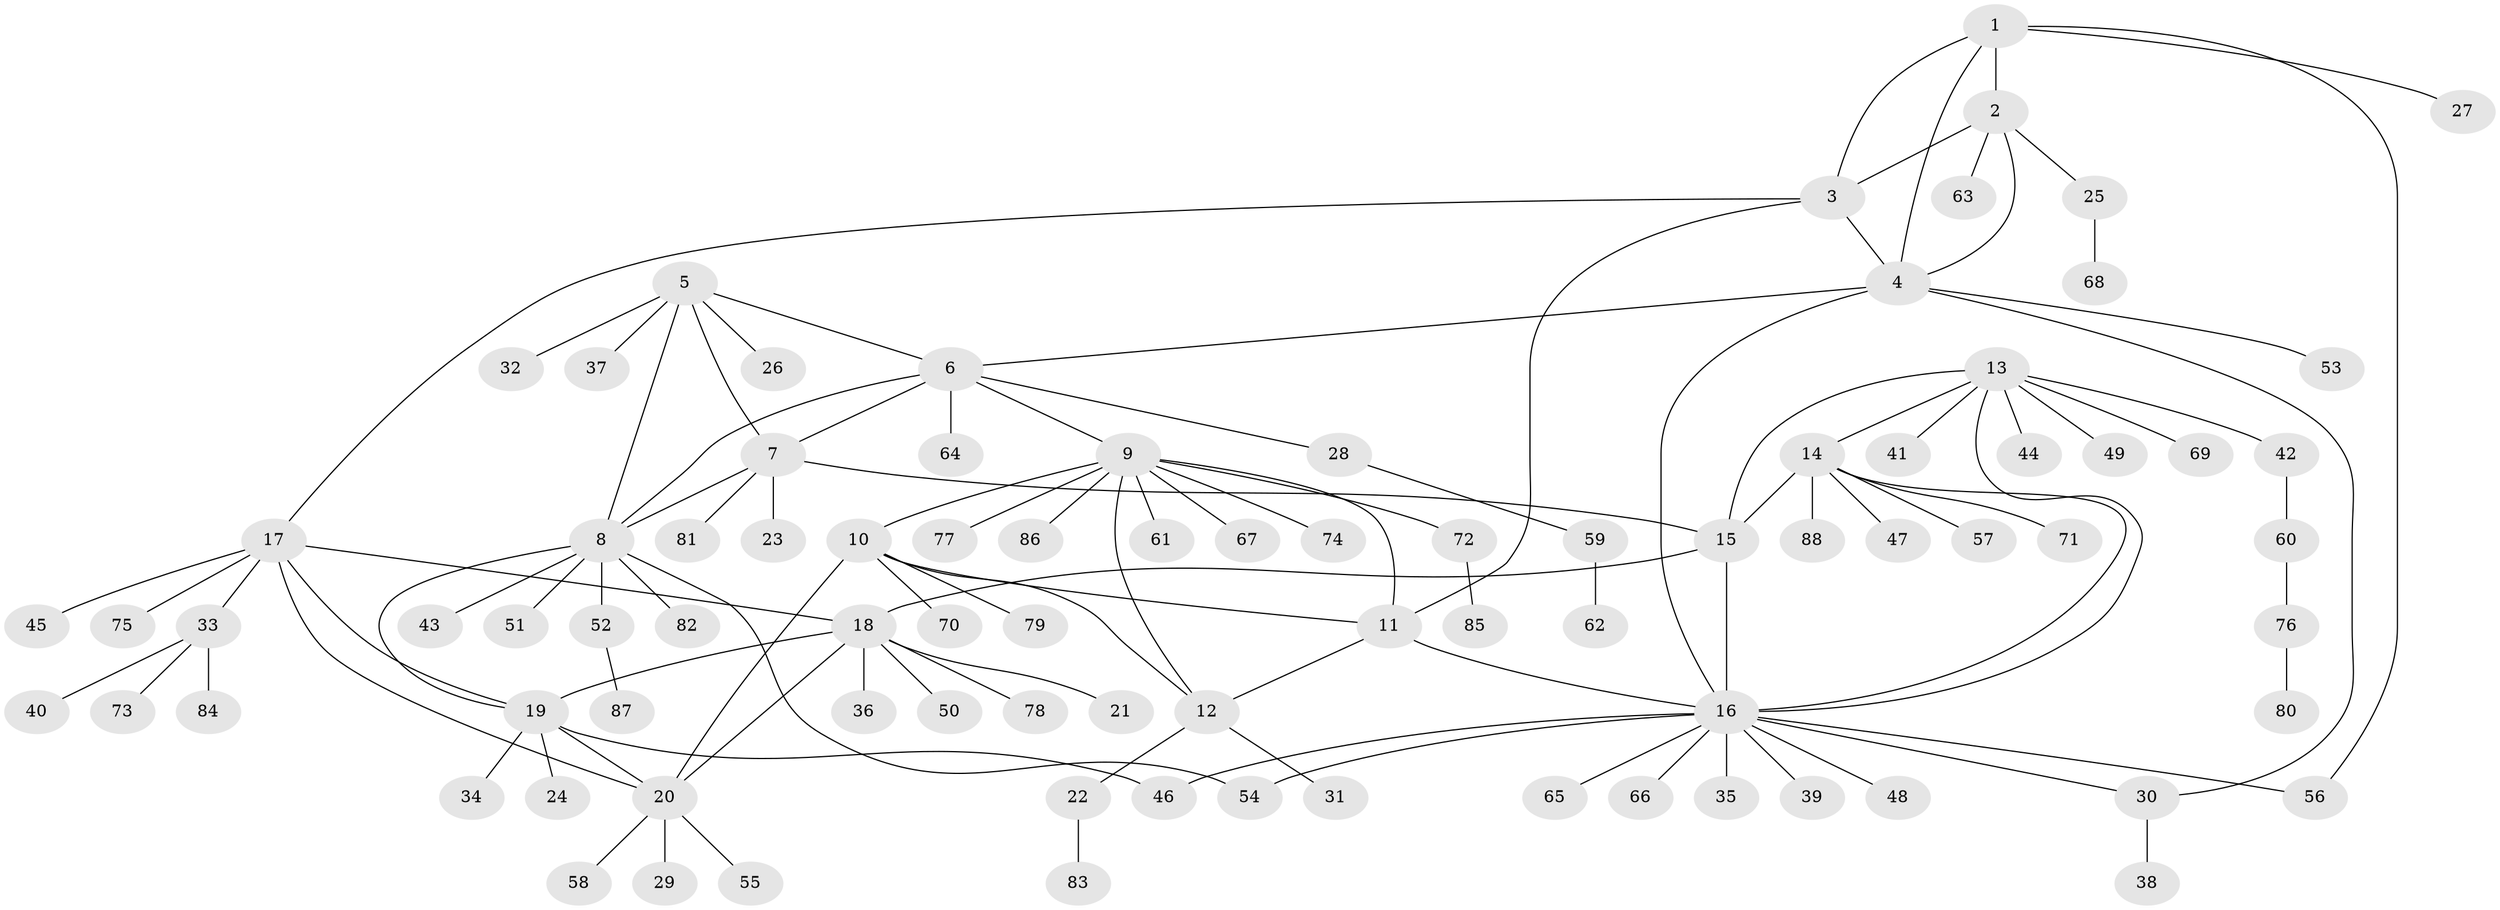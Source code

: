 // Generated by graph-tools (version 1.1) at 2025/26/03/09/25 03:26:36]
// undirected, 88 vertices, 112 edges
graph export_dot {
graph [start="1"]
  node [color=gray90,style=filled];
  1;
  2;
  3;
  4;
  5;
  6;
  7;
  8;
  9;
  10;
  11;
  12;
  13;
  14;
  15;
  16;
  17;
  18;
  19;
  20;
  21;
  22;
  23;
  24;
  25;
  26;
  27;
  28;
  29;
  30;
  31;
  32;
  33;
  34;
  35;
  36;
  37;
  38;
  39;
  40;
  41;
  42;
  43;
  44;
  45;
  46;
  47;
  48;
  49;
  50;
  51;
  52;
  53;
  54;
  55;
  56;
  57;
  58;
  59;
  60;
  61;
  62;
  63;
  64;
  65;
  66;
  67;
  68;
  69;
  70;
  71;
  72;
  73;
  74;
  75;
  76;
  77;
  78;
  79;
  80;
  81;
  82;
  83;
  84;
  85;
  86;
  87;
  88;
  1 -- 2;
  1 -- 3;
  1 -- 4;
  1 -- 27;
  1 -- 56;
  2 -- 3;
  2 -- 4;
  2 -- 25;
  2 -- 63;
  3 -- 4;
  3 -- 11;
  3 -- 17;
  4 -- 6;
  4 -- 16;
  4 -- 30;
  4 -- 53;
  5 -- 6;
  5 -- 7;
  5 -- 8;
  5 -- 26;
  5 -- 32;
  5 -- 37;
  6 -- 7;
  6 -- 8;
  6 -- 9;
  6 -- 28;
  6 -- 64;
  7 -- 8;
  7 -- 15;
  7 -- 23;
  7 -- 81;
  8 -- 19;
  8 -- 43;
  8 -- 51;
  8 -- 52;
  8 -- 54;
  8 -- 82;
  9 -- 10;
  9 -- 11;
  9 -- 12;
  9 -- 61;
  9 -- 67;
  9 -- 72;
  9 -- 74;
  9 -- 77;
  9 -- 86;
  10 -- 11;
  10 -- 12;
  10 -- 20;
  10 -- 70;
  10 -- 79;
  11 -- 12;
  11 -- 16;
  12 -- 22;
  12 -- 31;
  13 -- 14;
  13 -- 15;
  13 -- 16;
  13 -- 41;
  13 -- 42;
  13 -- 44;
  13 -- 49;
  13 -- 69;
  14 -- 15;
  14 -- 16;
  14 -- 47;
  14 -- 57;
  14 -- 71;
  14 -- 88;
  15 -- 16;
  15 -- 18;
  16 -- 30;
  16 -- 35;
  16 -- 39;
  16 -- 46;
  16 -- 48;
  16 -- 54;
  16 -- 56;
  16 -- 65;
  16 -- 66;
  17 -- 18;
  17 -- 19;
  17 -- 20;
  17 -- 33;
  17 -- 45;
  17 -- 75;
  18 -- 19;
  18 -- 20;
  18 -- 21;
  18 -- 36;
  18 -- 50;
  18 -- 78;
  19 -- 20;
  19 -- 24;
  19 -- 34;
  19 -- 46;
  20 -- 29;
  20 -- 55;
  20 -- 58;
  22 -- 83;
  25 -- 68;
  28 -- 59;
  30 -- 38;
  33 -- 40;
  33 -- 73;
  33 -- 84;
  42 -- 60;
  52 -- 87;
  59 -- 62;
  60 -- 76;
  72 -- 85;
  76 -- 80;
}
